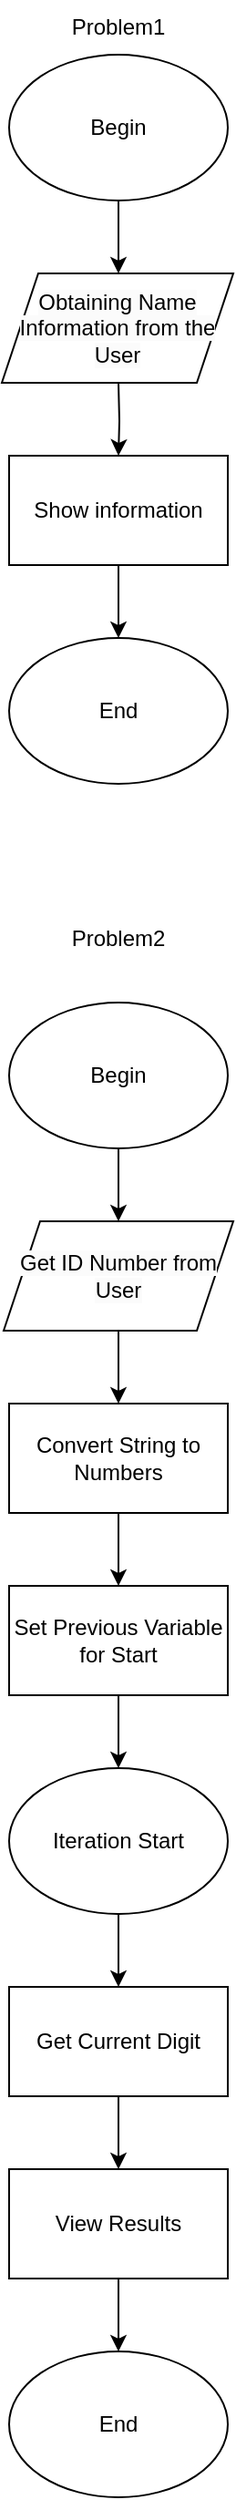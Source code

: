 <mxfile version="22.0.8" type="github">
  <diagram name="Sayfa -1" id="bmsgZCtZZ-5AFsBClS5B">
    <mxGraphModel dx="954" dy="622" grid="1" gridSize="10" guides="1" tooltips="1" connect="1" arrows="1" fold="1" page="1" pageScale="1" pageWidth="827" pageHeight="1169" math="0" shadow="0">
      <root>
        <mxCell id="0" />
        <mxCell id="1" parent="0" />
        <mxCell id="zvLlXQpkQXXfRNECSAVv-3" value="" style="edgeStyle=orthogonalEdgeStyle;rounded=0;orthogonalLoop=1;jettySize=auto;html=1;" parent="1" source="zvLlXQpkQXXfRNECSAVv-1" edge="1">
          <mxGeometry relative="1" as="geometry">
            <mxPoint x="414" y="160" as="targetPoint" />
          </mxGeometry>
        </mxCell>
        <mxCell id="zvLlXQpkQXXfRNECSAVv-1" value="Begin" style="ellipse;whiteSpace=wrap;html=1;" parent="1" vertex="1">
          <mxGeometry x="354" y="40" width="120" height="80" as="geometry" />
        </mxCell>
        <mxCell id="zvLlXQpkQXXfRNECSAVv-7" value="" style="edgeStyle=orthogonalEdgeStyle;rounded=0;orthogonalLoop=1;jettySize=auto;html=1;" parent="1" target="zvLlXQpkQXXfRNECSAVv-6" edge="1">
          <mxGeometry relative="1" as="geometry">
            <mxPoint x="414" y="220" as="sourcePoint" />
          </mxGeometry>
        </mxCell>
        <mxCell id="zvLlXQpkQXXfRNECSAVv-10" value="" style="edgeStyle=orthogonalEdgeStyle;rounded=0;orthogonalLoop=1;jettySize=auto;html=1;" parent="1" source="zvLlXQpkQXXfRNECSAVv-6" target="zvLlXQpkQXXfRNECSAVv-8" edge="1">
          <mxGeometry relative="1" as="geometry" />
        </mxCell>
        <mxCell id="zvLlXQpkQXXfRNECSAVv-6" value="Show information" style="whiteSpace=wrap;html=1;" parent="1" vertex="1">
          <mxGeometry x="354" y="260" width="120" height="60" as="geometry" />
        </mxCell>
        <mxCell id="zvLlXQpkQXXfRNECSAVv-8" value="End" style="ellipse;whiteSpace=wrap;html=1;" parent="1" vertex="1">
          <mxGeometry x="354" y="360" width="120" height="80" as="geometry" />
        </mxCell>
        <mxCell id="zvLlXQpkQXXfRNECSAVv-11" value="Problem1" style="text;html=1;strokeColor=none;fillColor=none;align=center;verticalAlign=middle;whiteSpace=wrap;rounded=0;" parent="1" vertex="1">
          <mxGeometry x="384" y="10" width="60" height="30" as="geometry" />
        </mxCell>
        <mxCell id="zvLlXQpkQXXfRNECSAVv-12" value="Problem2" style="text;html=1;strokeColor=none;fillColor=none;align=center;verticalAlign=middle;whiteSpace=wrap;rounded=0;" parent="1" vertex="1">
          <mxGeometry x="384" y="510" width="60" height="30" as="geometry" />
        </mxCell>
        <mxCell id="YRD6eBp8Yp2AXTqyrfmZ-2" value="" style="edgeStyle=orthogonalEdgeStyle;rounded=0;orthogonalLoop=1;jettySize=auto;html=1;" edge="1" parent="1" source="zvLlXQpkQXXfRNECSAVv-13">
          <mxGeometry relative="1" as="geometry">
            <mxPoint x="414" y="680" as="targetPoint" />
          </mxGeometry>
        </mxCell>
        <mxCell id="zvLlXQpkQXXfRNECSAVv-13" value="Begin" style="ellipse;whiteSpace=wrap;html=1;" parent="1" vertex="1">
          <mxGeometry x="354" y="560" width="120" height="80" as="geometry" />
        </mxCell>
        <mxCell id="YRD6eBp8Yp2AXTqyrfmZ-6" value="" style="edgeStyle=orthogonalEdgeStyle;rounded=0;orthogonalLoop=1;jettySize=auto;html=1;" edge="1" parent="1" source="YRD6eBp8Yp2AXTqyrfmZ-3" target="YRD6eBp8Yp2AXTqyrfmZ-5">
          <mxGeometry relative="1" as="geometry" />
        </mxCell>
        <mxCell id="YRD6eBp8Yp2AXTqyrfmZ-3" value="&lt;span style=&quot;caret-color: rgb(0, 0, 0); color: rgb(0, 0, 0); font-family: Helvetica; font-size: 12px; font-style: normal; font-variant-caps: normal; font-weight: 400; letter-spacing: normal; text-align: center; text-indent: 0px; text-transform: none; word-spacing: 0px; -webkit-text-stroke-width: 0px; background-color: rgb(251, 251, 251); text-decoration: none; float: none; display: inline !important;&quot;&gt;Get ID Number from User&lt;/span&gt;" style="shape=parallelogram;perimeter=parallelogramPerimeter;whiteSpace=wrap;html=1;fixedSize=1;" vertex="1" parent="1">
          <mxGeometry x="351" y="680" width="126" height="60" as="geometry" />
        </mxCell>
        <mxCell id="YRD6eBp8Yp2AXTqyrfmZ-4" value="&lt;span style=&quot;caret-color: rgb(0, 0, 0); color: rgb(0, 0, 0); font-family: Helvetica; font-size: 12px; font-style: normal; font-variant-caps: normal; font-weight: 400; letter-spacing: normal; text-align: center; text-indent: 0px; text-transform: none; word-spacing: 0px; -webkit-text-stroke-width: 0px; background-color: rgb(251, 251, 251); text-decoration: none; float: none; display: inline !important;&quot;&gt;Obtaining Name Information from the User&lt;/span&gt;" style="shape=parallelogram;perimeter=parallelogramPerimeter;whiteSpace=wrap;html=1;fixedSize=1;" vertex="1" parent="1">
          <mxGeometry x="350" y="160" width="127" height="60" as="geometry" />
        </mxCell>
        <mxCell id="YRD6eBp8Yp2AXTqyrfmZ-8" value="" style="edgeStyle=orthogonalEdgeStyle;rounded=0;orthogonalLoop=1;jettySize=auto;html=1;" edge="1" parent="1" source="YRD6eBp8Yp2AXTqyrfmZ-5" target="YRD6eBp8Yp2AXTqyrfmZ-7">
          <mxGeometry relative="1" as="geometry" />
        </mxCell>
        <mxCell id="YRD6eBp8Yp2AXTqyrfmZ-5" value="Convert String to Numbers" style="whiteSpace=wrap;html=1;" vertex="1" parent="1">
          <mxGeometry x="354" y="780" width="120" height="60" as="geometry" />
        </mxCell>
        <mxCell id="YRD6eBp8Yp2AXTqyrfmZ-10" value="" style="edgeStyle=orthogonalEdgeStyle;rounded=0;orthogonalLoop=1;jettySize=auto;html=1;" edge="1" parent="1" source="YRD6eBp8Yp2AXTqyrfmZ-7">
          <mxGeometry relative="1" as="geometry">
            <mxPoint x="414" y="980" as="targetPoint" />
          </mxGeometry>
        </mxCell>
        <mxCell id="YRD6eBp8Yp2AXTqyrfmZ-7" value="Set Previous Variable for Start" style="whiteSpace=wrap;html=1;" vertex="1" parent="1">
          <mxGeometry x="354" y="880" width="120" height="60" as="geometry" />
        </mxCell>
        <mxCell id="YRD6eBp8Yp2AXTqyrfmZ-14" value="" style="edgeStyle=orthogonalEdgeStyle;rounded=0;orthogonalLoop=1;jettySize=auto;html=1;" edge="1" parent="1" source="YRD6eBp8Yp2AXTqyrfmZ-12" target="YRD6eBp8Yp2AXTqyrfmZ-13">
          <mxGeometry relative="1" as="geometry" />
        </mxCell>
        <mxCell id="YRD6eBp8Yp2AXTqyrfmZ-12" value="Iteration Start" style="ellipse;whiteSpace=wrap;html=1;" vertex="1" parent="1">
          <mxGeometry x="354" y="980" width="120" height="80" as="geometry" />
        </mxCell>
        <mxCell id="YRD6eBp8Yp2AXTqyrfmZ-16" value="" style="edgeStyle=orthogonalEdgeStyle;rounded=0;orthogonalLoop=1;jettySize=auto;html=1;" edge="1" parent="1" source="YRD6eBp8Yp2AXTqyrfmZ-13" target="YRD6eBp8Yp2AXTqyrfmZ-15">
          <mxGeometry relative="1" as="geometry" />
        </mxCell>
        <mxCell id="YRD6eBp8Yp2AXTqyrfmZ-13" value="Get Current Digit" style="whiteSpace=wrap;html=1;" vertex="1" parent="1">
          <mxGeometry x="354" y="1100" width="120" height="60" as="geometry" />
        </mxCell>
        <mxCell id="YRD6eBp8Yp2AXTqyrfmZ-18" value="" style="edgeStyle=orthogonalEdgeStyle;rounded=0;orthogonalLoop=1;jettySize=auto;html=1;" edge="1" parent="1" source="YRD6eBp8Yp2AXTqyrfmZ-15">
          <mxGeometry relative="1" as="geometry">
            <mxPoint x="414" y="1300" as="targetPoint" />
          </mxGeometry>
        </mxCell>
        <mxCell id="YRD6eBp8Yp2AXTqyrfmZ-15" value="View Results" style="whiteSpace=wrap;html=1;" vertex="1" parent="1">
          <mxGeometry x="354" y="1200" width="120" height="60" as="geometry" />
        </mxCell>
        <mxCell id="YRD6eBp8Yp2AXTqyrfmZ-21" value="End" style="ellipse;whiteSpace=wrap;html=1;" vertex="1" parent="1">
          <mxGeometry x="354" y="1300" width="120" height="80" as="geometry" />
        </mxCell>
      </root>
    </mxGraphModel>
  </diagram>
</mxfile>
